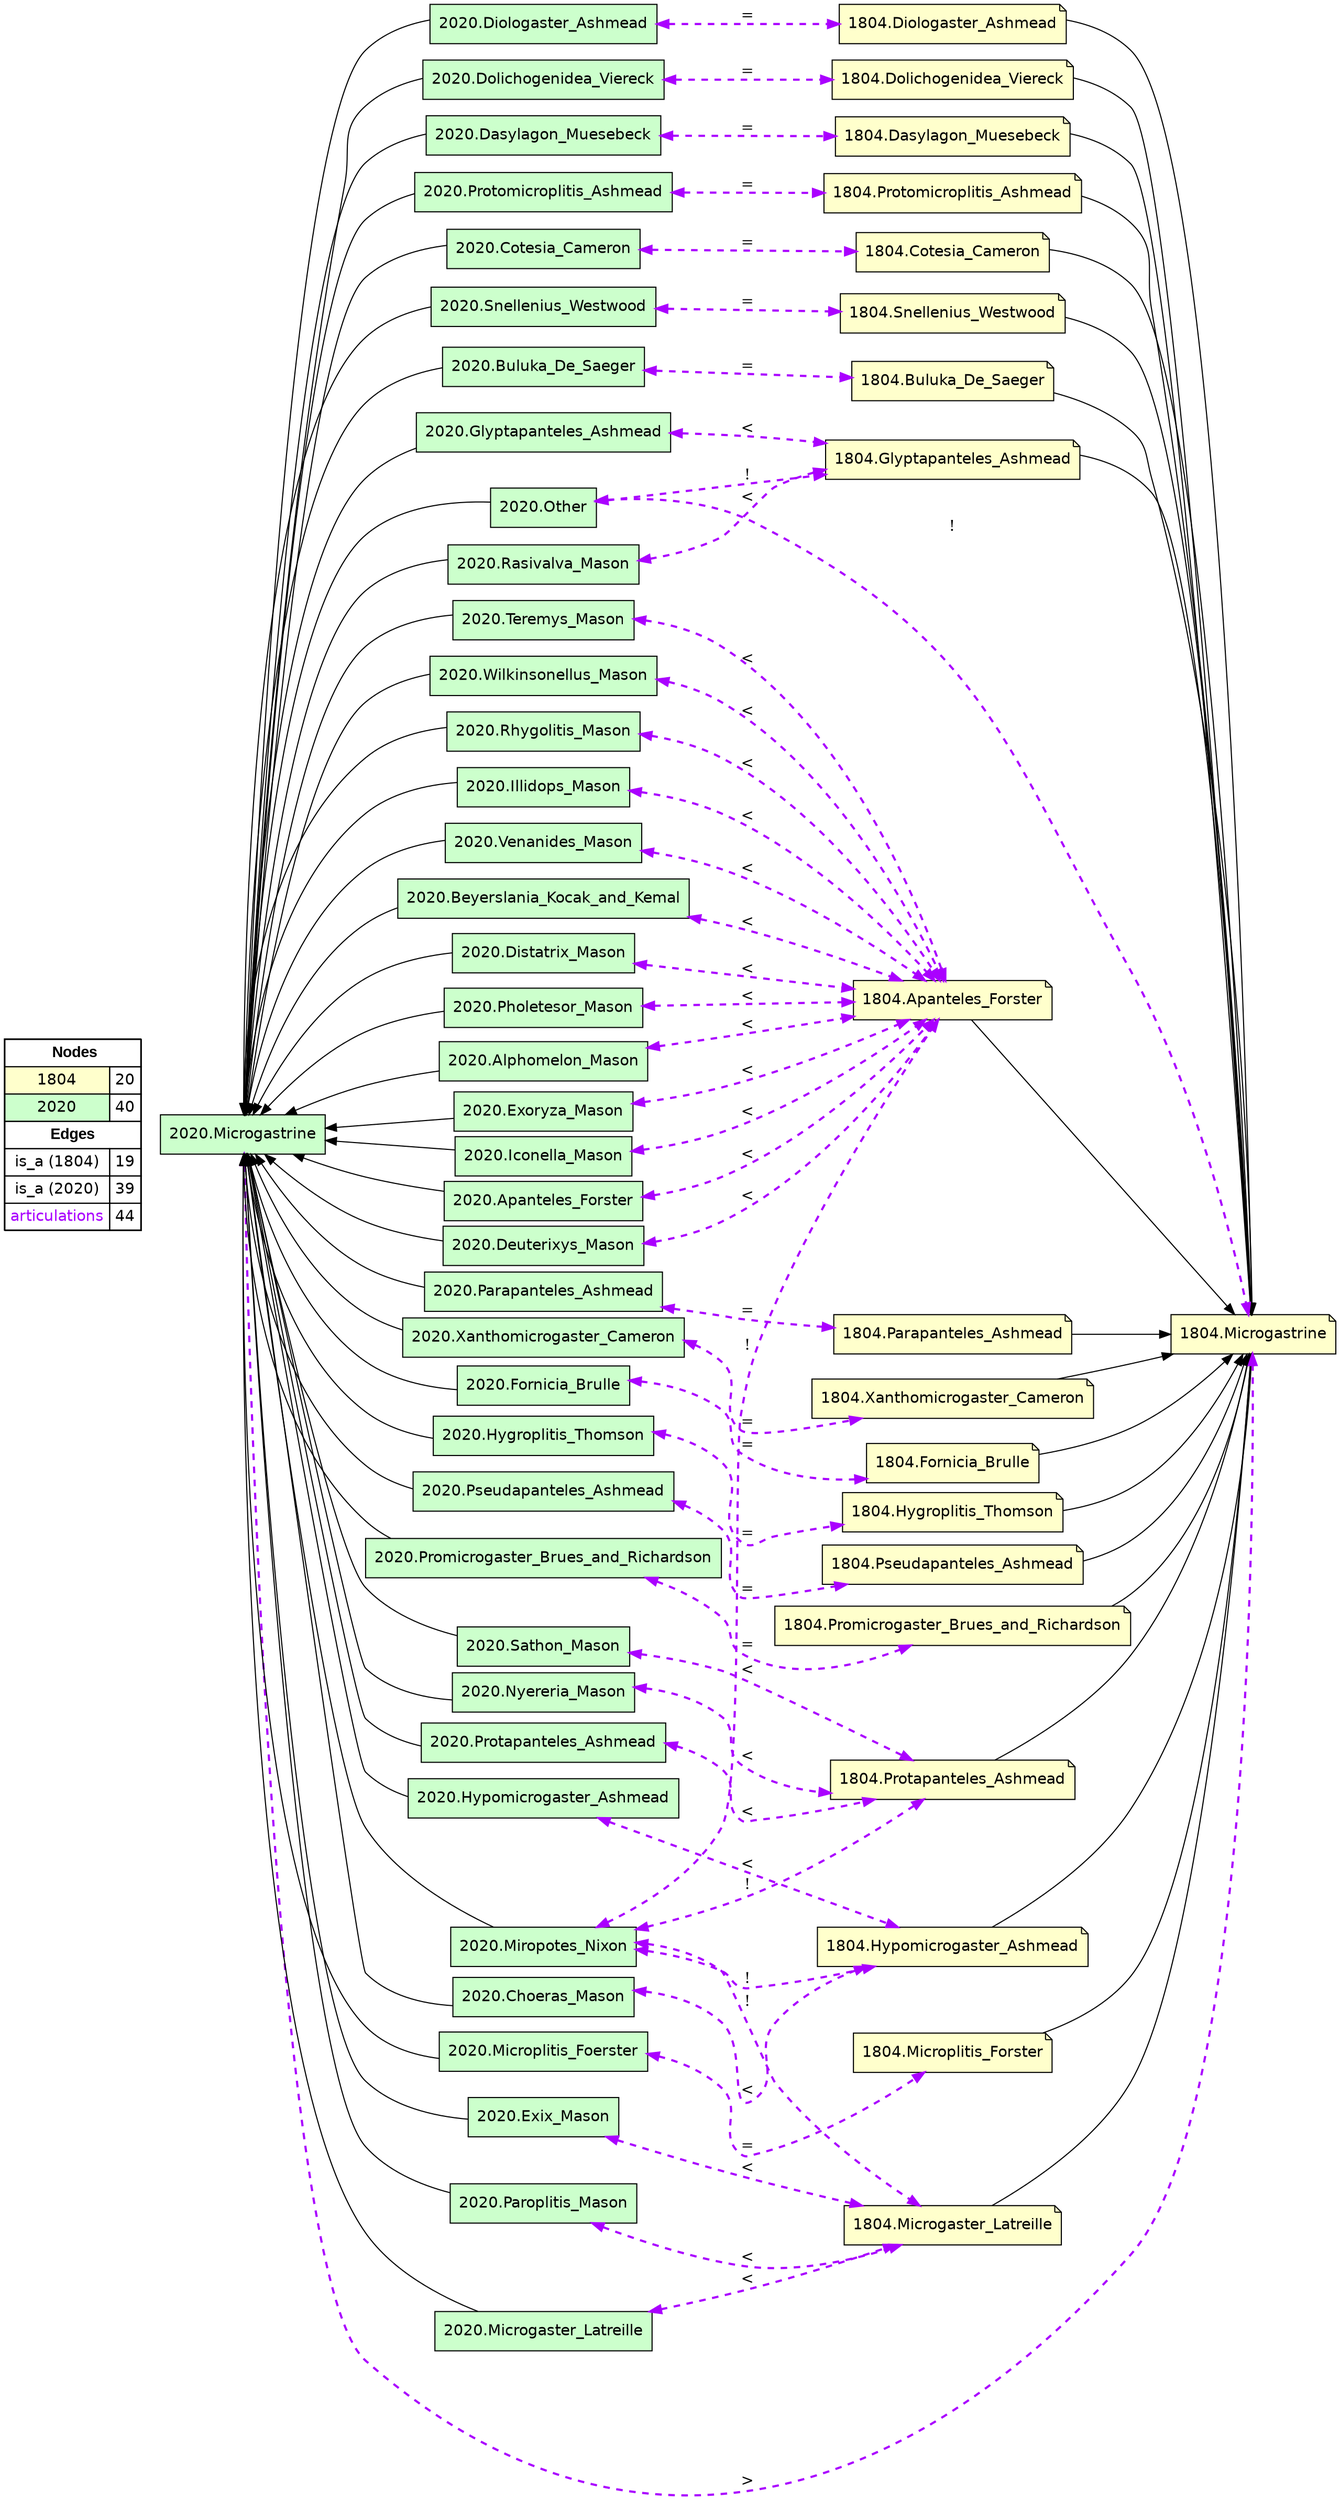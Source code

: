 digraph{
rankdir=LR
node[shape=circle style=filled fillcolor="#FFFFFF"] 
node[shape=note style=filled fillcolor="#FFFFCC" fontname="helvetica"] 
"1804.Diologaster_Ashmead"
"1804.Dolichogenidea_Viereck"
"1804.Dasylagon_Muesebeck"
"1804.Protomicroplitis_Ashmead"
"1804.Cotesia_Cameron"
"1804.Microgastrine"
"1804.Snellenius_Westwood"
"1804.Buluka_De_Saeger"
"1804.Glyptapanteles_Ashmead"
"1804.Apanteles_Forster"
"1804.Parapanteles_Ashmead"
"1804.Xanthomicrogaster_Cameron"
"1804.Fornicia_Brulle"
"1804.Hygroplitis_Thomson"
"1804.Pseudapanteles_Ashmead"
"1804.Promicrogaster_Brues_and_Richardson"
"1804.Protapanteles_Ashmead"
"1804.Hypomicrogaster_Ashmead"
"1804.Microplitis_Forster"
"1804.Microgaster_Latreille"
node[shape=circle style=filled fillcolor="#FFFFFF"] 
node[shape=box style=filled fillcolor="#CCFFCC" fontname="helvetica"] 
"2020.Illidops_Mason"
"2020.Rasivalva_Mason"
"2020.Buluka_De_Saeger"
"2020.Choeras_Mason"
"2020.Venanides_Mason"
"2020.Other"
"2020.Hygroplitis_Thomson"
"2020.Beyerslania_Kocak_and_Kemal"
"2020.Distatrix_Mason"
"2020.Hypomicrogaster_Ashmead"
"2020.Microplitis_Foerster"
"2020.Pholetesor_Mason"
"2020.Alphomelon_Mason"
"2020.Exoryza_Mason"
"2020.Microgastrine"
"2020.Paroplitis_Mason"
"2020.Pseudapanteles_Ashmead"
"2020.Nyereria_Mason"
"2020.Protapanteles_Ashmead"
"2020.Iconella_Mason"
"2020.Microgaster_Latreille"
"2020.Fornicia_Brulle"
"2020.Glyptapanteles_Ashmead"
"2020.Parapanteles_Ashmead"
"2020.Xanthomicrogaster_Cameron"
"2020.Miropotes_Nixon"
"2020.Dasylagon_Muesebeck"
"2020.Dolichogenidea_Viereck"
"2020.Apanteles_Forster"
"2020.Diologaster_Ashmead"
"2020.Promicrogaster_Brues_and_Richardson"
"2020.Cotesia_Cameron"
"2020.Snellenius_Westwood"
"2020.Exix_Mason"
"2020.Deuterixys_Mason"
"2020.Teremys_Mason"
"2020.Sathon_Mason"
"2020.Protomicroplitis_Ashmead"
"2020.Wilkinsonellus_Mason"
"2020.Rhygolitis_Mason"
edge[style=solid color="#000000" constraint=true penwidth=1 dir=forward]
edge[style=solid color="#000000" constraint=true penwidth=1 dir=forward]
"1804.Dasylagon_Muesebeck" -> "1804.Microgastrine"
"1804.Protapanteles_Ashmead" -> "1804.Microgastrine"
"1804.Fornicia_Brulle" -> "1804.Microgastrine"
"1804.Microgaster_Latreille" -> "1804.Microgastrine"
"1804.Protomicroplitis_Ashmead" -> "1804.Microgastrine"
"1804.Snellenius_Westwood" -> "1804.Microgastrine"
"1804.Hygroplitis_Thomson" -> "1804.Microgastrine"
"1804.Apanteles_Forster" -> "1804.Microgastrine"
"1804.Hypomicrogaster_Ashmead" -> "1804.Microgastrine"
"1804.Xanthomicrogaster_Cameron" -> "1804.Microgastrine"
"1804.Dolichogenidea_Viereck" -> "1804.Microgastrine"
"1804.Microplitis_Forster" -> "1804.Microgastrine"
"1804.Cotesia_Cameron" -> "1804.Microgastrine"
"1804.Pseudapanteles_Ashmead" -> "1804.Microgastrine"
"1804.Promicrogaster_Brues_and_Richardson" -> "1804.Microgastrine"
"1804.Glyptapanteles_Ashmead" -> "1804.Microgastrine"
"1804.Parapanteles_Ashmead" -> "1804.Microgastrine"
"1804.Diologaster_Ashmead" -> "1804.Microgastrine"
"1804.Buluka_De_Saeger" -> "1804.Microgastrine"
edge[style=solid color="#000000" constraint=true penwidth=1 dir=forward]
edge[style=solid color="#000000" constraint=true penwidth=1 dir=forward]
"2020.Microgastrine" -> "2020.Distatrix_Mason" [dir=back]
"2020.Microgastrine" -> "2020.Other" [dir=back]
"2020.Microgastrine" -> "2020.Microplitis_Foerster" [dir=back]
"2020.Microgastrine" -> "2020.Xanthomicrogaster_Cameron" [dir=back]
"2020.Microgastrine" -> "2020.Dolichogenidea_Viereck" [dir=back]
"2020.Microgastrine" -> "2020.Hygroplitis_Thomson" [dir=back]
"2020.Microgastrine" -> "2020.Buluka_De_Saeger" [dir=back]
"2020.Microgastrine" -> "2020.Hypomicrogaster_Ashmead" [dir=back]
"2020.Microgastrine" -> "2020.Deuterixys_Mason" [dir=back]
"2020.Microgastrine" -> "2020.Miropotes_Nixon" [dir=back]
"2020.Microgastrine" -> "2020.Cotesia_Cameron" [dir=back]
"2020.Microgastrine" -> "2020.Exoryza_Mason" [dir=back]
"2020.Microgastrine" -> "2020.Pseudapanteles_Ashmead" [dir=back]
"2020.Microgastrine" -> "2020.Illidops_Mason" [dir=back]
"2020.Microgastrine" -> "2020.Sathon_Mason" [dir=back]
"2020.Microgastrine" -> "2020.Rhygolitis_Mason" [dir=back]
"2020.Microgastrine" -> "2020.Apanteles_Forster" [dir=back]
"2020.Microgastrine" -> "2020.Venanides_Mason" [dir=back]
"2020.Microgastrine" -> "2020.Alphomelon_Mason" [dir=back]
"2020.Microgastrine" -> "2020.Choeras_Mason" [dir=back]
"2020.Microgastrine" -> "2020.Protomicroplitis_Ashmead" [dir=back]
"2020.Microgastrine" -> "2020.Pholetesor_Mason" [dir=back]
"2020.Microgastrine" -> "2020.Microgaster_Latreille" [dir=back]
"2020.Microgastrine" -> "2020.Diologaster_Ashmead" [dir=back]
"2020.Microgastrine" -> "2020.Parapanteles_Ashmead" [dir=back]
"2020.Microgastrine" -> "2020.Teremys_Mason" [dir=back]
"2020.Microgastrine" -> "2020.Rasivalva_Mason" [dir=back]
"2020.Microgastrine" -> "2020.Beyerslania_Kocak_and_Kemal" [dir=back]
"2020.Microgastrine" -> "2020.Promicrogaster_Brues_and_Richardson" [dir=back]
"2020.Microgastrine" -> "2020.Wilkinsonellus_Mason" [dir=back]
"2020.Microgastrine" -> "2020.Snellenius_Westwood" [dir=back]
"2020.Microgastrine" -> "2020.Paroplitis_Mason" [dir=back]
"2020.Microgastrine" -> "2020.Glyptapanteles_Ashmead" [dir=back]
"2020.Microgastrine" -> "2020.Exix_Mason" [dir=back]
"2020.Microgastrine" -> "2020.Fornicia_Brulle" [dir=back]
"2020.Microgastrine" -> "2020.Nyereria_Mason" [dir=back]
"2020.Microgastrine" -> "2020.Protapanteles_Ashmead" [dir=back]
"2020.Microgastrine" -> "2020.Iconella_Mason" [dir=back]
"2020.Microgastrine" -> "2020.Dasylagon_Muesebeck" [dir=back]
edge[style=solid color="#000000" constraint=true penwidth=1 dir=forward]
edge[style=dashed color="#AA00FF" constraint=true penwidth=2 dir=both]
"2020.Other" -> "1804.Glyptapanteles_Ashmead" [label="!"]
"2020.Hygroplitis_Thomson" -> "1804.Hygroplitis_Thomson" [label="="]
"2020.Glyptapanteles_Ashmead" -> "1804.Glyptapanteles_Ashmead" [label="<"]
"2020.Alphomelon_Mason" -> "1804.Apanteles_Forster" [label="<"]
"2020.Miropotes_Nixon" -> "1804.Protapanteles_Ashmead" [label="!"]
"2020.Choeras_Mason" -> "1804.Hypomicrogaster_Ashmead" [label="<"]
"2020.Wilkinsonellus_Mason" -> "1804.Apanteles_Forster" [label="<"]
"2020.Exoryza_Mason" -> "1804.Apanteles_Forster" [label="<"]
"2020.Distatrix_Mason" -> "1804.Apanteles_Forster" [label="<"]
"2020.Iconella_Mason" -> "1804.Apanteles_Forster" [label="<"]
"2020.Dasylagon_Muesebeck" -> "1804.Dasylagon_Muesebeck" [label="="]
"2020.Hypomicrogaster_Ashmead" -> "1804.Hypomicrogaster_Ashmead" [label="<"]
"2020.Protomicroplitis_Ashmead" -> "1804.Protomicroplitis_Ashmead" [label="="]
"2020.Nyereria_Mason" -> "1804.Protapanteles_Ashmead" [label="<"]
"2020.Dolichogenidea_Viereck" -> "1804.Dolichogenidea_Viereck" [label="="]
"2020.Diologaster_Ashmead" -> "1804.Diologaster_Ashmead" [label="="]
"2020.Venanides_Mason" -> "1804.Apanteles_Forster" [label="<"]
"2020.Paroplitis_Mason" -> "1804.Microgaster_Latreille" [label="<"]
"2020.Rhygolitis_Mason" -> "1804.Apanteles_Forster" [label="<"]
"2020.Microplitis_Foerster" -> "1804.Microplitis_Forster" [label="="]
"2020.Exix_Mason" -> "1804.Microgaster_Latreille" [label="<"]
"2020.Illidops_Mason" -> "1804.Apanteles_Forster" [label="<"]
"2020.Snellenius_Westwood" -> "1804.Snellenius_Westwood" [label="="]
"2020.Protapanteles_Ashmead" -> "1804.Protapanteles_Ashmead" [label="<"]
"2020.Rasivalva_Mason" -> "1804.Glyptapanteles_Ashmead" [label="<"]
"2020.Teremys_Mason" -> "1804.Apanteles_Forster" [label="<"]
"2020.Xanthomicrogaster_Cameron" -> "1804.Xanthomicrogaster_Cameron" [label="="]
"2020.Apanteles_Forster" -> "1804.Apanteles_Forster" [label="<"]
"2020.Cotesia_Cameron" -> "1804.Cotesia_Cameron" [label="="]
"2020.Miropotes_Nixon" -> "1804.Hypomicrogaster_Ashmead" [label="!"]
"2020.Microgaster_Latreille" -> "1804.Microgaster_Latreille" [label="<"]
"2020.Microgastrine" -> "1804.Microgastrine" [label=">"]
"2020.Miropotes_Nixon" -> "1804.Microgaster_Latreille" [label="!"]
"2020.Beyerslania_Kocak_and_Kemal" -> "1804.Apanteles_Forster" [label="<"]
"2020.Pholetesor_Mason" -> "1804.Apanteles_Forster" [label="<"]
"2020.Parapanteles_Ashmead" -> "1804.Parapanteles_Ashmead" [label="="]
"2020.Fornicia_Brulle" -> "1804.Fornicia_Brulle" [label="="]
"2020.Other" -> "1804.Microgastrine" [label="!"]
"2020.Miropotes_Nixon" -> "1804.Apanteles_Forster" [label="!"]
"2020.Deuterixys_Mason" -> "1804.Apanteles_Forster" [label="<"]
"2020.Pseudapanteles_Ashmead" -> "1804.Pseudapanteles_Ashmead" [label="="]
"2020.Promicrogaster_Brues_and_Richardson" -> "1804.Promicrogaster_Brues_and_Richardson" [label="="]
"2020.Sathon_Mason" -> "1804.Protapanteles_Ashmead" [label="<"]
"2020.Buluka_De_Saeger" -> "1804.Buluka_De_Saeger" [label="="]
node[shape=box] 
{rank=source Legend [fillcolor= white margin=0 label=< 
 <TABLE BORDER="0" CELLBORDER="1" CELLSPACING="0" CELLPADDING="4"> 
<TR> <TD COLSPAN="2"><font face="Arial Black"> Nodes</font></TD> </TR> 
<TR> 
 <TD bgcolor="#FFFFCC" fontname="helvetica">1804</TD> 
 <TD>20</TD> 
 </TR> 
<TR> 
 <TD bgcolor="#CCFFCC" fontname="helvetica">2020</TD> 
 <TD>40</TD> 
 </TR> 
<TR> <TD COLSPAN="2"><font face = "Arial Black"> Edges </font></TD> </TR> 
<TR> 
 <TD><font color ="#000000">is_a (1804)</font></TD><TD>19</TD>
</TR>
<TR> 
 <TD><font color ="#000000">is_a (2020)</font></TD><TD>39</TD>
</TR>
<TR> 
 <TD><font color ="#AA00FF">articulations</font></TD><TD>44</TD>
</TR>
</TABLE> 
 >] } 
}